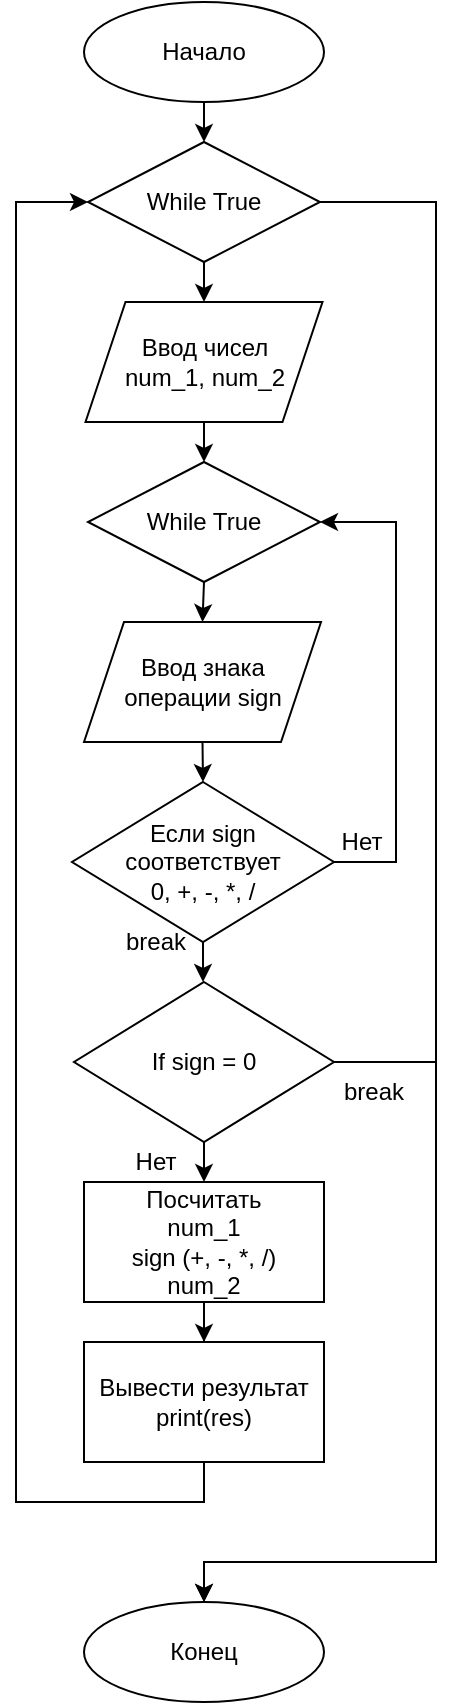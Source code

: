 <mxfile pages="5">
    <diagram id="qo1C_sWxqjyOqFCLK-s0" name="task_1">
        <mxGraphModel dx="1204" dy="790" grid="1" gridSize="10" guides="1" tooltips="1" connect="1" arrows="1" fold="1" page="1" pageScale="1" pageWidth="827" pageHeight="1169" math="0" shadow="0">
            <root>
                <mxCell id="0"/>
                <mxCell id="1" parent="0"/>
                <mxCell id="oAM1zhrMQTgAraBC-MWA-41" style="edgeStyle=orthogonalEdgeStyle;rounded=0;orthogonalLoop=1;jettySize=auto;html=1;exitX=0.5;exitY=1;exitDx=0;exitDy=0;entryX=0.5;entryY=0;entryDx=0;entryDy=0;" parent="1" source="2" target="11" edge="1">
                    <mxGeometry relative="1" as="geometry"/>
                </mxCell>
                <mxCell id="2" value="Начало" style="ellipse;whiteSpace=wrap;html=1;" parent="1" vertex="1">
                    <mxGeometry x="354" y="40" width="120" height="50" as="geometry"/>
                </mxCell>
                <mxCell id="3" value="Конец" style="ellipse;whiteSpace=wrap;html=1;" parent="1" vertex="1">
                    <mxGeometry x="354" y="840" width="120" height="50" as="geometry"/>
                </mxCell>
                <mxCell id="oAM1zhrMQTgAraBC-MWA-43" style="edgeStyle=orthogonalEdgeStyle;rounded=0;orthogonalLoop=1;jettySize=auto;html=1;exitX=0.5;exitY=1;exitDx=0;exitDy=0;entryX=0.5;entryY=0;entryDx=0;entryDy=0;" parent="1" source="5" target="oAM1zhrMQTgAraBC-MWA-28" edge="1">
                    <mxGeometry relative="1" as="geometry"/>
                </mxCell>
                <mxCell id="5" value="Ввод чисел&lt;br&gt;num_1, num_2" style="shape=parallelogram;perimeter=parallelogramPerimeter;whiteSpace=wrap;html=1;fixedSize=1;" parent="1" vertex="1">
                    <mxGeometry x="354.75" y="190" width="118.5" height="60" as="geometry"/>
                </mxCell>
                <mxCell id="oAM1zhrMQTgAraBC-MWA-42" style="edgeStyle=orthogonalEdgeStyle;rounded=0;orthogonalLoop=1;jettySize=auto;html=1;exitX=0.5;exitY=1;exitDx=0;exitDy=0;entryX=0.5;entryY=0;entryDx=0;entryDy=0;" parent="1" source="11" target="5" edge="1">
                    <mxGeometry relative="1" as="geometry"/>
                </mxCell>
                <mxCell id="oAM1zhrMQTgAraBC-MWA-52" style="edgeStyle=orthogonalEdgeStyle;rounded=0;orthogonalLoop=1;jettySize=auto;html=1;exitX=1;exitY=0.5;exitDx=0;exitDy=0;entryX=0.5;entryY=0;entryDx=0;entryDy=0;" parent="1" source="11" target="3" edge="1">
                    <mxGeometry relative="1" as="geometry">
                        <mxPoint x="414" y="810" as="targetPoint"/>
                        <Array as="points">
                            <mxPoint x="530" y="140"/>
                            <mxPoint x="530" y="820"/>
                            <mxPoint x="414" y="820"/>
                        </Array>
                    </mxGeometry>
                </mxCell>
                <mxCell id="11" value="While True" style="rhombus;whiteSpace=wrap;html=1;" parent="1" vertex="1">
                    <mxGeometry x="356" y="110" width="116" height="60" as="geometry"/>
                </mxCell>
                <mxCell id="oAM1zhrMQTgAraBC-MWA-49" style="edgeStyle=orthogonalEdgeStyle;rounded=0;orthogonalLoop=1;jettySize=auto;html=1;exitX=0.5;exitY=1;exitDx=0;exitDy=0;entryX=0.5;entryY=0;entryDx=0;entryDy=0;" parent="1" source="16" target="21" edge="1">
                    <mxGeometry relative="1" as="geometry"/>
                </mxCell>
                <mxCell id="oAM1zhrMQTgAraBC-MWA-53" style="edgeStyle=orthogonalEdgeStyle;rounded=0;orthogonalLoop=1;jettySize=auto;html=1;exitX=1;exitY=0.5;exitDx=0;exitDy=0;" parent="1" source="16" target="3" edge="1">
                    <mxGeometry relative="1" as="geometry">
                        <mxPoint x="530" y="840" as="targetPoint"/>
                        <Array as="points">
                            <mxPoint x="530" y="570"/>
                            <mxPoint x="530" y="820"/>
                            <mxPoint x="414" y="820"/>
                        </Array>
                    </mxGeometry>
                </mxCell>
                <mxCell id="16" value="If sign = 0" style="rhombus;whiteSpace=wrap;html=1;" parent="1" vertex="1">
                    <mxGeometry x="349" y="530" width="130" height="80" as="geometry"/>
                </mxCell>
                <mxCell id="19" value="break" style="text;html=1;strokeColor=none;fillColor=none;align=center;verticalAlign=middle;whiteSpace=wrap;rounded=0;" parent="1" vertex="1">
                    <mxGeometry x="479" y="575" width="40" height="20" as="geometry"/>
                </mxCell>
                <mxCell id="20" value="Нет" style="text;html=1;strokeColor=none;fillColor=none;align=center;verticalAlign=middle;whiteSpace=wrap;rounded=0;" parent="1" vertex="1">
                    <mxGeometry x="370" y="610" width="40" height="20" as="geometry"/>
                </mxCell>
                <mxCell id="oAM1zhrMQTgAraBC-MWA-50" style="edgeStyle=orthogonalEdgeStyle;rounded=0;orthogonalLoop=1;jettySize=auto;html=1;exitX=0.5;exitY=1;exitDx=0;exitDy=0;" parent="1" source="21" target="23" edge="1">
                    <mxGeometry relative="1" as="geometry"/>
                </mxCell>
                <mxCell id="21" value="Посчитать &lt;br&gt;num_1 &lt;br&gt;sign (+, -, *, /) &lt;br&gt;num_2" style="rounded=0;whiteSpace=wrap;html=1;" parent="1" vertex="1">
                    <mxGeometry x="354" y="630" width="120" height="60" as="geometry"/>
                </mxCell>
                <mxCell id="28" style="edgeStyle=orthogonalEdgeStyle;rounded=0;orthogonalLoop=1;jettySize=auto;html=1;entryX=0;entryY=0.5;entryDx=0;entryDy=0;exitX=0.5;exitY=1;exitDx=0;exitDy=0;" parent="1" source="23" target="11" edge="1">
                    <mxGeometry relative="1" as="geometry">
                        <mxPoint x="300" y="140" as="targetPoint"/>
                        <Array as="points">
                            <mxPoint x="414" y="790"/>
                            <mxPoint x="320" y="790"/>
                            <mxPoint x="320" y="140"/>
                        </Array>
                        <mxPoint x="414" y="790" as="sourcePoint"/>
                    </mxGeometry>
                </mxCell>
                <mxCell id="23" value="Вывести результат&lt;br&gt;print(res)" style="rounded=0;whiteSpace=wrap;html=1;" parent="1" vertex="1">
                    <mxGeometry x="354" y="710" width="120" height="60" as="geometry"/>
                </mxCell>
                <mxCell id="oAM1zhrMQTgAraBC-MWA-44" style="edgeStyle=orthogonalEdgeStyle;rounded=0;orthogonalLoop=1;jettySize=auto;html=1;exitX=0.5;exitY=1;exitDx=0;exitDy=0;entryX=0.5;entryY=0;entryDx=0;entryDy=0;" parent="1" source="oAM1zhrMQTgAraBC-MWA-28" target="oAM1zhrMQTgAraBC-MWA-31" edge="1">
                    <mxGeometry relative="1" as="geometry"/>
                </mxCell>
                <mxCell id="oAM1zhrMQTgAraBC-MWA-28" value="While True" style="rhombus;whiteSpace=wrap;html=1;" parent="1" vertex="1">
                    <mxGeometry x="356" y="270" width="116" height="60" as="geometry"/>
                </mxCell>
                <mxCell id="oAM1zhrMQTgAraBC-MWA-38" style="edgeStyle=orthogonalEdgeStyle;rounded=0;orthogonalLoop=1;jettySize=auto;html=1;exitX=0.5;exitY=1;exitDx=0;exitDy=0;entryX=0.5;entryY=0;entryDx=0;entryDy=0;" parent="1" source="oAM1zhrMQTgAraBC-MWA-31" target="oAM1zhrMQTgAraBC-MWA-35" edge="1">
                    <mxGeometry relative="1" as="geometry"/>
                </mxCell>
                <mxCell id="oAM1zhrMQTgAraBC-MWA-31" value="Ввод знака операции sign" style="shape=parallelogram;perimeter=parallelogramPerimeter;whiteSpace=wrap;html=1;fixedSize=1;" parent="1" vertex="1">
                    <mxGeometry x="354" y="350" width="118.5" height="60" as="geometry"/>
                </mxCell>
                <mxCell id="oAM1zhrMQTgAraBC-MWA-45" style="edgeStyle=orthogonalEdgeStyle;rounded=0;orthogonalLoop=1;jettySize=auto;html=1;exitX=0.5;exitY=1;exitDx=0;exitDy=0;" parent="1" source="oAM1zhrMQTgAraBC-MWA-35" target="16" edge="1">
                    <mxGeometry relative="1" as="geometry"/>
                </mxCell>
                <mxCell id="oAM1zhrMQTgAraBC-MWA-47" style="edgeStyle=orthogonalEdgeStyle;rounded=0;orthogonalLoop=1;jettySize=auto;html=1;exitX=1;exitY=0.5;exitDx=0;exitDy=0;entryX=1;entryY=0.5;entryDx=0;entryDy=0;" parent="1" source="oAM1zhrMQTgAraBC-MWA-35" target="oAM1zhrMQTgAraBC-MWA-28" edge="1">
                    <mxGeometry relative="1" as="geometry">
                        <mxPoint x="510" y="300" as="targetPoint"/>
                        <Array as="points">
                            <mxPoint x="510" y="470"/>
                            <mxPoint x="510" y="300"/>
                        </Array>
                    </mxGeometry>
                </mxCell>
                <mxCell id="oAM1zhrMQTgAraBC-MWA-35" value="Если sign соответствует&lt;br&gt;0, +, -, *, /" style="rhombus;whiteSpace=wrap;html=1;" parent="1" vertex="1">
                    <mxGeometry x="348" y="430" width="131" height="80" as="geometry"/>
                </mxCell>
                <mxCell id="oAM1zhrMQTgAraBC-MWA-46" value="break" style="text;html=1;strokeColor=none;fillColor=none;align=center;verticalAlign=middle;whiteSpace=wrap;rounded=0;" parent="1" vertex="1">
                    <mxGeometry x="370" y="500" width="40" height="20" as="geometry"/>
                </mxCell>
                <mxCell id="oAM1zhrMQTgAraBC-MWA-48" value="Нет" style="text;html=1;strokeColor=none;fillColor=none;align=center;verticalAlign=middle;whiteSpace=wrap;rounded=0;" parent="1" vertex="1">
                    <mxGeometry x="473.25" y="450" width="40" height="20" as="geometry"/>
                </mxCell>
            </root>
        </mxGraphModel>
    </diagram>
    <diagram id="mGscCFNNweRJC0CW4730" name="task_2">
        <mxGraphModel dx="1387" dy="779" grid="1" gridSize="10" guides="1" tooltips="1" connect="1" arrows="1" fold="1" page="1" pageScale="1" pageWidth="827" pageHeight="1169" math="0" shadow="0">
            <root>
                <mxCell id="N9u6x8Ptkmoi1_gI7PE6-0"/>
                <mxCell id="N9u6x8Ptkmoi1_gI7PE6-1" parent="N9u6x8Ptkmoi1_gI7PE6-0"/>
                <mxCell id="V6EhxIQKnpPuHYj6dkCL-17" style="edgeStyle=orthogonalEdgeStyle;rounded=0;orthogonalLoop=1;jettySize=auto;html=1;exitX=0.5;exitY=1;exitDx=0;exitDy=0;entryX=0.5;entryY=0;entryDx=0;entryDy=0;" parent="N9u6x8Ptkmoi1_gI7PE6-1" source="V6EhxIQKnpPuHYj6dkCL-1" target="V6EhxIQKnpPuHYj6dkCL-4" edge="1">
                    <mxGeometry relative="1" as="geometry"/>
                </mxCell>
                <mxCell id="V6EhxIQKnpPuHYj6dkCL-1" value="Начало" style="ellipse;whiteSpace=wrap;html=1;" parent="N9u6x8Ptkmoi1_gI7PE6-1" vertex="1">
                    <mxGeometry x="354" y="40" width="120" height="50" as="geometry"/>
                </mxCell>
                <mxCell id="V6EhxIQKnpPuHYj6dkCL-2" value="Конец" style="ellipse;whiteSpace=wrap;html=1;" parent="N9u6x8Ptkmoi1_gI7PE6-1" vertex="1">
                    <mxGeometry x="360" y="630" width="120" height="50" as="geometry"/>
                </mxCell>
                <mxCell id="V6EhxIQKnpPuHYj6dkCL-19" style="edgeStyle=orthogonalEdgeStyle;rounded=0;orthogonalLoop=1;jettySize=auto;html=1;exitX=0.5;exitY=1;exitDx=0;exitDy=0;entryX=0.5;entryY=0;entryDx=0;entryDy=0;" parent="N9u6x8Ptkmoi1_gI7PE6-1" source="V6EhxIQKnpPuHYj6dkCL-4" edge="1">
                    <mxGeometry relative="1" as="geometry">
                        <mxPoint x="414" y="190" as="targetPoint"/>
                    </mxGeometry>
                </mxCell>
                <mxCell id="V6EhxIQKnpPuHYj6dkCL-4" value="Ввод натурального числа&lt;br&gt;number" style="shape=parallelogram;perimeter=parallelogramPerimeter;whiteSpace=wrap;html=1;fixedSize=1;" parent="N9u6x8Ptkmoi1_gI7PE6-1" vertex="1">
                    <mxGeometry x="324" y="110" width="179.5" height="60" as="geometry"/>
                </mxCell>
                <mxCell id="V6EhxIQKnpPuHYj6dkCL-32" style="edgeStyle=orthogonalEdgeStyle;rounded=0;orthogonalLoop=1;jettySize=auto;html=1;exitX=0.5;exitY=1;exitDx=0;exitDy=0;" parent="N9u6x8Ptkmoi1_gI7PE6-1" source="V6EhxIQKnpPuHYj6dkCL-10" target="V6EhxIQKnpPuHYj6dkCL-20" edge="1">
                    <mxGeometry relative="1" as="geometry"/>
                </mxCell>
                <mxCell id="V6EhxIQKnpPuHYj6dkCL-33" style="edgeStyle=orthogonalEdgeStyle;rounded=0;orthogonalLoop=1;jettySize=auto;html=1;exitX=1;exitY=0.5;exitDx=0;exitDy=0;entryX=0.5;entryY=0;entryDx=0;entryDy=0;" parent="N9u6x8Ptkmoi1_gI7PE6-1" source="V6EhxIQKnpPuHYj6dkCL-10" target="V6EhxIQKnpPuHYj6dkCL-16" edge="1">
                    <mxGeometry relative="1" as="geometry">
                        <Array as="points">
                            <mxPoint x="560" y="240"/>
                            <mxPoint x="560" y="520"/>
                            <mxPoint x="420" y="520"/>
                        </Array>
                    </mxGeometry>
                </mxCell>
                <mxCell id="V6EhxIQKnpPuHYj6dkCL-10" value="перебор цифр (num) в number" style="rhombus;whiteSpace=wrap;html=1;" parent="N9u6x8Ptkmoi1_gI7PE6-1" vertex="1">
                    <mxGeometry x="329" y="190" width="170" height="100" as="geometry"/>
                </mxCell>
                <mxCell id="V6EhxIQKnpPuHYj6dkCL-31" style="edgeStyle=orthogonalEdgeStyle;rounded=0;orthogonalLoop=1;jettySize=auto;html=1;exitX=0.5;exitY=1;exitDx=0;exitDy=0;" parent="N9u6x8Ptkmoi1_gI7PE6-1" source="V6EhxIQKnpPuHYj6dkCL-16" edge="1">
                    <mxGeometry relative="1" as="geometry">
                        <mxPoint x="420" y="630" as="targetPoint"/>
                    </mxGeometry>
                </mxCell>
                <mxCell id="V6EhxIQKnpPuHYj6dkCL-16" value="Вывести результат&lt;br&gt;print(even, odd)" style="rounded=0;whiteSpace=wrap;html=1;" parent="N9u6x8Ptkmoi1_gI7PE6-1" vertex="1">
                    <mxGeometry x="360" y="550" width="120" height="60" as="geometry"/>
                </mxCell>
                <mxCell id="V6EhxIQKnpPuHYj6dkCL-26" style="edgeStyle=orthogonalEdgeStyle;rounded=0;orthogonalLoop=1;jettySize=auto;html=1;exitX=0;exitY=0.5;exitDx=0;exitDy=0;entryX=0.5;entryY=0;entryDx=0;entryDy=0;" parent="N9u6x8Ptkmoi1_gI7PE6-1" source="V6EhxIQKnpPuHYj6dkCL-20" target="V6EhxIQKnpPuHYj6dkCL-22" edge="1">
                    <mxGeometry relative="1" as="geometry">
                        <mxPoint x="334" y="350" as="targetPoint"/>
                    </mxGeometry>
                </mxCell>
                <mxCell id="V6EhxIQKnpPuHYj6dkCL-27" style="edgeStyle=orthogonalEdgeStyle;rounded=0;orthogonalLoop=1;jettySize=auto;html=1;exitX=1;exitY=0.5;exitDx=0;exitDy=0;entryX=0.5;entryY=0;entryDx=0;entryDy=0;" parent="N9u6x8Ptkmoi1_gI7PE6-1" source="V6EhxIQKnpPuHYj6dkCL-20" target="V6EhxIQKnpPuHYj6dkCL-25" edge="1">
                    <mxGeometry relative="1" as="geometry">
                        <mxPoint x="494" y="350" as="targetPoint"/>
                    </mxGeometry>
                </mxCell>
                <mxCell id="V6EhxIQKnpPuHYj6dkCL-20" value="num % 2 = 0" style="rhombus;whiteSpace=wrap;html=1;" parent="N9u6x8Ptkmoi1_gI7PE6-1" vertex="1">
                    <mxGeometry x="364" y="310" width="100" height="80" as="geometry"/>
                </mxCell>
                <mxCell id="V6EhxIQKnpPuHYj6dkCL-35" style="edgeStyle=orthogonalEdgeStyle;rounded=0;orthogonalLoop=1;jettySize=auto;html=1;exitX=0.5;exitY=1;exitDx=0;exitDy=0;entryX=0;entryY=0.5;entryDx=0;entryDy=0;" parent="N9u6x8Ptkmoi1_gI7PE6-1" source="V6EhxIQKnpPuHYj6dkCL-22" target="V6EhxIQKnpPuHYj6dkCL-10" edge="1">
                    <mxGeometry relative="1" as="geometry">
                        <mxPoint x="344" y="500" as="targetPoint"/>
                        <Array as="points">
                            <mxPoint x="344" y="500"/>
                            <mxPoint x="250" y="500"/>
                            <mxPoint x="250" y="240"/>
                        </Array>
                    </mxGeometry>
                </mxCell>
                <mxCell id="V6EhxIQKnpPuHYj6dkCL-22" value="количество чётных цифр:&lt;br&gt;even + 1" style="rounded=0;whiteSpace=wrap;html=1;" parent="N9u6x8Ptkmoi1_gI7PE6-1" vertex="1">
                    <mxGeometry x="284" y="420" width="120" height="60" as="geometry"/>
                </mxCell>
                <mxCell id="V6EhxIQKnpPuHYj6dkCL-34" style="edgeStyle=orthogonalEdgeStyle;rounded=0;orthogonalLoop=1;jettySize=auto;html=1;exitX=0.5;exitY=1;exitDx=0;exitDy=0;entryX=0;entryY=0.5;entryDx=0;entryDy=0;" parent="N9u6x8Ptkmoi1_gI7PE6-1" source="V6EhxIQKnpPuHYj6dkCL-25" target="V6EhxIQKnpPuHYj6dkCL-10" edge="1">
                    <mxGeometry relative="1" as="geometry">
                        <mxPoint x="484" y="510" as="targetPoint"/>
                        <Array as="points">
                            <mxPoint x="484" y="500"/>
                            <mxPoint x="250" y="500"/>
                            <mxPoint x="250" y="240"/>
                        </Array>
                    </mxGeometry>
                </mxCell>
                <mxCell id="V6EhxIQKnpPuHYj6dkCL-25" value="количество нечётных цифр:&lt;br&gt;odd + 1" style="rounded=0;whiteSpace=wrap;html=1;" parent="N9u6x8Ptkmoi1_gI7PE6-1" vertex="1">
                    <mxGeometry x="424" y="420" width="120" height="60" as="geometry"/>
                </mxCell>
                <mxCell id="V6EhxIQKnpPuHYj6dkCL-28" value="Да" style="text;html=1;strokeColor=none;fillColor=none;align=center;verticalAlign=middle;whiteSpace=wrap;rounded=0;" parent="N9u6x8Ptkmoi1_gI7PE6-1" vertex="1">
                    <mxGeometry x="334" y="330" width="40" height="20" as="geometry"/>
                </mxCell>
                <mxCell id="V6EhxIQKnpPuHYj6dkCL-29" value="Нет" style="text;html=1;strokeColor=none;fillColor=none;align=center;verticalAlign=middle;whiteSpace=wrap;rounded=0;" parent="N9u6x8Ptkmoi1_gI7PE6-1" vertex="1">
                    <mxGeometry x="454" y="330" width="40" height="20" as="geometry"/>
                </mxCell>
                <mxCell id="V6EhxIQKnpPuHYj6dkCL-36" value="Перебраны все цифры" style="text;html=1;strokeColor=none;fillColor=none;align=center;verticalAlign=middle;whiteSpace=wrap;rounded=0;" parent="N9u6x8Ptkmoi1_gI7PE6-1" vertex="1">
                    <mxGeometry x="490" y="210" width="71" height="20" as="geometry"/>
                </mxCell>
                <mxCell id="V6EhxIQKnpPuHYj6dkCL-37" value="Следущая цифра" style="text;html=1;strokeColor=none;fillColor=none;align=center;verticalAlign=middle;whiteSpace=wrap;rounded=0;" parent="N9u6x8Ptkmoi1_gI7PE6-1" vertex="1">
                    <mxGeometry x="260" y="210" width="40" height="20" as="geometry"/>
                </mxCell>
            </root>
        </mxGraphModel>
    </diagram>
    <diagram id="8Gi-ZOHLQrj_Tve4wFqp" name="task_3">
        <mxGraphModel dx="1387" dy="779" grid="1" gridSize="10" guides="1" tooltips="1" connect="1" arrows="1" fold="1" page="1" pageScale="1" pageWidth="827" pageHeight="1169" math="0" shadow="0">
            <root>
                <mxCell id="_8MMW__3FYW59xYwmXmR-0"/>
                <mxCell id="_8MMW__3FYW59xYwmXmR-1" parent="_8MMW__3FYW59xYwmXmR-0"/>
                <mxCell id="_8MMW__3FYW59xYwmXmR-5" style="edgeStyle=orthogonalEdgeStyle;rounded=0;orthogonalLoop=1;jettySize=auto;html=1;exitX=0.5;exitY=1;exitDx=0;exitDy=0;entryX=0.5;entryY=0;entryDx=0;entryDy=0;" parent="_8MMW__3FYW59xYwmXmR-1" source="_8MMW__3FYW59xYwmXmR-2" target="_8MMW__3FYW59xYwmXmR-4" edge="1">
                    <mxGeometry relative="1" as="geometry"/>
                </mxCell>
                <mxCell id="_8MMW__3FYW59xYwmXmR-2" value="Начало" style="ellipse;whiteSpace=wrap;html=1;" parent="_8MMW__3FYW59xYwmXmR-1" vertex="1">
                    <mxGeometry x="123" y="170" width="120" height="60" as="geometry"/>
                </mxCell>
                <mxCell id="_8MMW__3FYW59xYwmXmR-13" style="edgeStyle=orthogonalEdgeStyle;rounded=0;orthogonalLoop=1;jettySize=auto;html=1;exitX=0.5;exitY=1;exitDx=0;exitDy=0;entryX=0.5;entryY=0;entryDx=0;entryDy=0;" parent="_8MMW__3FYW59xYwmXmR-1" source="_8MMW__3FYW59xYwmXmR-3" target="_8MMW__3FYW59xYwmXmR-12" edge="1">
                    <mxGeometry relative="1" as="geometry"/>
                </mxCell>
                <mxCell id="_8MMW__3FYW59xYwmXmR-3" value="numbers(num)" style="ellipse;whiteSpace=wrap;html=1;" parent="_8MMW__3FYW59xYwmXmR-1" vertex="1">
                    <mxGeometry x="440" y="60" width="120" height="60" as="geometry"/>
                </mxCell>
                <mxCell id="_8MMW__3FYW59xYwmXmR-7" style="edgeStyle=orthogonalEdgeStyle;rounded=0;orthogonalLoop=1;jettySize=auto;html=1;exitX=0.5;exitY=1;exitDx=0;exitDy=0;entryX=0.5;entryY=0;entryDx=0;entryDy=0;" parent="_8MMW__3FYW59xYwmXmR-1" source="_8MMW__3FYW59xYwmXmR-4" target="_8MMW__3FYW59xYwmXmR-6" edge="1">
                    <mxGeometry relative="1" as="geometry"/>
                </mxCell>
                <mxCell id="_8MMW__3FYW59xYwmXmR-4" value="Ввод числа&lt;br&gt;chs" style="shape=parallelogram;perimeter=parallelogramPerimeter;whiteSpace=wrap;html=1;fixedSize=1;" parent="_8MMW__3FYW59xYwmXmR-1" vertex="1">
                    <mxGeometry x="123" y="260" width="120" height="60" as="geometry"/>
                </mxCell>
                <mxCell id="_8MMW__3FYW59xYwmXmR-8" style="edgeStyle=orthogonalEdgeStyle;rounded=0;orthogonalLoop=1;jettySize=auto;html=1;exitX=0.5;exitY=1;exitDx=0;exitDy=0;" parent="_8MMW__3FYW59xYwmXmR-1" source="_8MMW__3FYW59xYwmXmR-6" edge="1">
                    <mxGeometry relative="1" as="geometry">
                        <mxPoint x="183" y="440" as="targetPoint"/>
                    </mxGeometry>
                </mxCell>
                <mxCell id="_8MMW__3FYW59xYwmXmR-6" value="z = numbers(chs)" style="shape=process;whiteSpace=wrap;html=1;backgroundOutline=1;" parent="_8MMW__3FYW59xYwmXmR-1" vertex="1">
                    <mxGeometry x="120" y="350" width="126" height="60" as="geometry"/>
                </mxCell>
                <mxCell id="_8MMW__3FYW59xYwmXmR-11" style="edgeStyle=orthogonalEdgeStyle;rounded=0;orthogonalLoop=1;jettySize=auto;html=1;exitX=0.5;exitY=1;exitDx=0;exitDy=0;" parent="_8MMW__3FYW59xYwmXmR-1" source="_8MMW__3FYW59xYwmXmR-9" target="_8MMW__3FYW59xYwmXmR-10" edge="1">
                    <mxGeometry relative="1" as="geometry"/>
                </mxCell>
                <mxCell id="_8MMW__3FYW59xYwmXmR-9" value="Вывод" style="rounded=0;whiteSpace=wrap;html=1;" parent="_8MMW__3FYW59xYwmXmR-1" vertex="1">
                    <mxGeometry x="123" y="440" width="120" height="60" as="geometry"/>
                </mxCell>
                <mxCell id="_8MMW__3FYW59xYwmXmR-10" value="Конец" style="ellipse;whiteSpace=wrap;html=1;" parent="_8MMW__3FYW59xYwmXmR-1" vertex="1">
                    <mxGeometry x="123" y="525" width="120" height="65" as="geometry"/>
                </mxCell>
                <mxCell id="_8MMW__3FYW59xYwmXmR-15" style="edgeStyle=orthogonalEdgeStyle;rounded=0;orthogonalLoop=1;jettySize=auto;html=1;exitX=1;exitY=0.5;exitDx=0;exitDy=0;entryX=0.5;entryY=0;entryDx=0;entryDy=0;" parent="_8MMW__3FYW59xYwmXmR-1" source="_8MMW__3FYW59xYwmXmR-12" target="_8MMW__3FYW59xYwmXmR-14" edge="1">
                    <mxGeometry relative="1" as="geometry"/>
                </mxCell>
                <mxCell id="_8MMW__3FYW59xYwmXmR-22" style="edgeStyle=orthogonalEdgeStyle;rounded=0;orthogonalLoop=1;jettySize=auto;html=1;exitX=0;exitY=0.5;exitDx=0;exitDy=0;entryX=0.5;entryY=0;entryDx=0;entryDy=0;" parent="_8MMW__3FYW59xYwmXmR-1" source="_8MMW__3FYW59xYwmXmR-12" target="_8MMW__3FYW59xYwmXmR-21" edge="1">
                    <mxGeometry relative="1" as="geometry"/>
                </mxCell>
                <mxCell id="_8MMW__3FYW59xYwmXmR-12" value="длина num = 1" style="rhombus;whiteSpace=wrap;html=1;" parent="_8MMW__3FYW59xYwmXmR-1" vertex="1">
                    <mxGeometry x="440" y="150" width="120" height="80" as="geometry"/>
                </mxCell>
                <mxCell id="_8MMW__3FYW59xYwmXmR-23" style="edgeStyle=orthogonalEdgeStyle;rounded=0;orthogonalLoop=1;jettySize=auto;html=1;exitX=0.5;exitY=1;exitDx=0;exitDy=0;" parent="_8MMW__3FYW59xYwmXmR-1" source="_8MMW__3FYW59xYwmXmR-14" edge="1">
                    <mxGeometry relative="1" as="geometry">
                        <mxPoint x="500" y="350" as="targetPoint"/>
                        <Array as="points">
                            <mxPoint x="610" y="320"/>
                            <mxPoint x="500" y="320"/>
                        </Array>
                    </mxGeometry>
                </mxCell>
                <mxCell id="_8MMW__3FYW59xYwmXmR-14" value="return num" style="rounded=0;whiteSpace=wrap;html=1;" parent="_8MMW__3FYW59xYwmXmR-1" vertex="1">
                    <mxGeometry x="550" y="230" width="120" height="60" as="geometry"/>
                </mxCell>
                <mxCell id="_8MMW__3FYW59xYwmXmR-16" value="Да" style="text;html=1;strokeColor=none;fillColor=none;align=center;verticalAlign=middle;whiteSpace=wrap;rounded=0;" parent="_8MMW__3FYW59xYwmXmR-1" vertex="1">
                    <mxGeometry x="570" y="170" width="40" height="20" as="geometry"/>
                </mxCell>
                <mxCell id="_8MMW__3FYW59xYwmXmR-19" value="Нет" style="text;html=1;strokeColor=none;fillColor=none;align=center;verticalAlign=middle;whiteSpace=wrap;rounded=0;" parent="_8MMW__3FYW59xYwmXmR-1" vertex="1">
                    <mxGeometry x="394" y="170" width="40" height="20" as="geometry"/>
                </mxCell>
                <mxCell id="_8MMW__3FYW59xYwmXmR-24" style="edgeStyle=orthogonalEdgeStyle;rounded=0;orthogonalLoop=1;jettySize=auto;html=1;exitX=0.5;exitY=1;exitDx=0;exitDy=0;startArrow=none;" parent="_8MMW__3FYW59xYwmXmR-1" source="_8MMW__3FYW59xYwmXmR-25" edge="1">
                    <mxGeometry relative="1" as="geometry">
                        <mxPoint x="500" y="350" as="targetPoint"/>
                        <Array as="points">
                            <mxPoint x="500" y="320"/>
                            <mxPoint x="500" y="320"/>
                        </Array>
                    </mxGeometry>
                </mxCell>
                <mxCell id="_8MMW__3FYW59xYwmXmR-21" value="&lt;span&gt;return num%10 +&lt;br&gt;numbers(num//10)&lt;br&gt;&lt;/span&gt;" style="shape=process;whiteSpace=wrap;html=1;backgroundOutline=1;" parent="_8MMW__3FYW59xYwmXmR-1" vertex="1">
                    <mxGeometry x="320" y="230" width="130" height="60" as="geometry"/>
                </mxCell>
                <mxCell id="_8MMW__3FYW59xYwmXmR-25" value="Конец" style="ellipse;whiteSpace=wrap;html=1;" parent="_8MMW__3FYW59xYwmXmR-1" vertex="1">
                    <mxGeometry x="440" y="350" width="120" height="60" as="geometry"/>
                </mxCell>
                <mxCell id="_8MMW__3FYW59xYwmXmR-26" value="" style="edgeStyle=orthogonalEdgeStyle;rounded=0;orthogonalLoop=1;jettySize=auto;html=1;exitX=0.5;exitY=1;exitDx=0;exitDy=0;endArrow=none;" parent="_8MMW__3FYW59xYwmXmR-1" source="_8MMW__3FYW59xYwmXmR-21" target="_8MMW__3FYW59xYwmXmR-25" edge="1">
                    <mxGeometry relative="1" as="geometry">
                        <mxPoint x="500" y="440" as="targetPoint"/>
                        <mxPoint x="385" y="290" as="sourcePoint"/>
                        <Array as="points"/>
                    </mxGeometry>
                </mxCell>
            </root>
        </mxGraphModel>
    </diagram>
    <diagram id="7c7X4AjkXi_WLtZR3lts" name="task_4">
        <mxGraphModel dx="2312" dy="1298" grid="1" gridSize="10" guides="1" tooltips="1" connect="1" arrows="1" fold="1" page="1" pageScale="1" pageWidth="827" pageHeight="1169" math="0" shadow="0">
            <root>
                <mxCell id="-u3ud8EoXuTmGp_zEFH--0"/>
                <mxCell id="-u3ud8EoXuTmGp_zEFH--1" parent="-u3ud8EoXuTmGp_zEFH--0"/>
                <mxCell id="wmLvAnBo-yQiKzWdNFtS-2" style="edgeStyle=orthogonalEdgeStyle;rounded=0;sketch=1;orthogonalLoop=1;jettySize=auto;html=1;exitX=0.5;exitY=1;exitDx=0;exitDy=0;entryX=0.5;entryY=0;entryDx=0;entryDy=0;" edge="1" parent="-u3ud8EoXuTmGp_zEFH--1" source="wmLvAnBo-yQiKzWdNFtS-0" target="wmLvAnBo-yQiKzWdNFtS-1">
                    <mxGeometry relative="1" as="geometry"/>
                </mxCell>
                <mxCell id="wmLvAnBo-yQiKzWdNFtS-0" value="Начало" style="ellipse;whiteSpace=wrap;html=1;sketch=1;" vertex="1" parent="-u3ud8EoXuTmGp_zEFH--1">
                    <mxGeometry x="354" y="50" width="120" height="50" as="geometry"/>
                </mxCell>
                <mxCell id="wmLvAnBo-yQiKzWdNFtS-7" style="edgeStyle=orthogonalEdgeStyle;rounded=0;sketch=1;orthogonalLoop=1;jettySize=auto;html=1;exitX=0.5;exitY=1;exitDx=0;exitDy=0;entryX=0.5;entryY=0;entryDx=0;entryDy=0;" edge="1" parent="-u3ud8EoXuTmGp_zEFH--1" source="wmLvAnBo-yQiKzWdNFtS-1" target="wmLvAnBo-yQiKzWdNFtS-6">
                    <mxGeometry relative="1" as="geometry"/>
                </mxCell>
                <mxCell id="wmLvAnBo-yQiKzWdNFtS-1" value="Вводим количество&lt;br&gt;членов ряда n" style="shape=parallelogram;perimeter=parallelogramPerimeter;whiteSpace=wrap;html=1;fixedSize=1;sketch=1;" vertex="1" parent="-u3ud8EoXuTmGp_zEFH--1">
                    <mxGeometry x="334" y="120" width="160" height="60" as="geometry"/>
                </mxCell>
                <mxCell id="wmLvAnBo-yQiKzWdNFtS-11" style="edgeStyle=orthogonalEdgeStyle;rounded=0;sketch=1;orthogonalLoop=1;jettySize=auto;html=1;exitX=0.5;exitY=1;exitDx=0;exitDy=0;entryX=0.5;entryY=0;entryDx=0;entryDy=0;" edge="1" parent="-u3ud8EoXuTmGp_zEFH--1" source="wmLvAnBo-yQiKzWdNFtS-3" target="wmLvAnBo-yQiKzWdNFtS-9">
                    <mxGeometry relative="1" as="geometry"/>
                </mxCell>
                <mxCell id="wmLvAnBo-yQiKzWdNFtS-16" style="edgeStyle=orthogonalEdgeStyle;rounded=0;sketch=1;orthogonalLoop=1;jettySize=auto;html=1;exitX=1;exitY=0.5;exitDx=0;exitDy=0;entryX=0.5;entryY=0;entryDx=0;entryDy=0;" edge="1" parent="-u3ud8EoXuTmGp_zEFH--1" source="wmLvAnBo-yQiKzWdNFtS-3" target="wmLvAnBo-yQiKzWdNFtS-17">
                    <mxGeometry relative="1" as="geometry">
                        <mxPoint x="414" y="620" as="targetPoint"/>
                        <Array as="points">
                            <mxPoint x="500" y="320"/>
                            <mxPoint x="500" y="580"/>
                            <mxPoint x="414" y="580"/>
                        </Array>
                    </mxGeometry>
                </mxCell>
                <mxCell id="wmLvAnBo-yQiKzWdNFtS-3" value="Перебираем&lt;br&gt;числа от 1 до n" style="rhombus;whiteSpace=wrap;html=1;fillColor=#ffffff;sketch=1;" vertex="1" parent="-u3ud8EoXuTmGp_zEFH--1">
                    <mxGeometry x="344" y="280" width="140" height="80" as="geometry"/>
                </mxCell>
                <mxCell id="wmLvAnBo-yQiKzWdNFtS-8" style="edgeStyle=orthogonalEdgeStyle;rounded=0;sketch=1;orthogonalLoop=1;jettySize=auto;html=1;exitX=0.5;exitY=1;exitDx=0;exitDy=0;entryX=0.5;entryY=0;entryDx=0;entryDy=0;" edge="1" parent="-u3ud8EoXuTmGp_zEFH--1" source="wmLvAnBo-yQiKzWdNFtS-6" target="wmLvAnBo-yQiKzWdNFtS-3">
                    <mxGeometry relative="1" as="geometry"/>
                </mxCell>
                <mxCell id="wmLvAnBo-yQiKzWdNFtS-6" value="Задаём переменную res = 0" style="rounded=0;whiteSpace=wrap;html=1;fillColor=#ffffff;sketch=1;" vertex="1" parent="-u3ud8EoXuTmGp_zEFH--1">
                    <mxGeometry x="346" y="200" width="136" height="60" as="geometry"/>
                </mxCell>
                <mxCell id="wmLvAnBo-yQiKzWdNFtS-13" style="edgeStyle=orthogonalEdgeStyle;rounded=0;sketch=1;orthogonalLoop=1;jettySize=auto;html=1;exitX=0.5;exitY=1;exitDx=0;exitDy=0;entryX=0.5;entryY=0;entryDx=0;entryDy=0;" edge="1" parent="-u3ud8EoXuTmGp_zEFH--1" source="wmLvAnBo-yQiKzWdNFtS-9" target="wmLvAnBo-yQiKzWdNFtS-12">
                    <mxGeometry relative="1" as="geometry"/>
                </mxCell>
                <mxCell id="wmLvAnBo-yQiKzWdNFtS-9" value="Высчитываем следующий член ряда, деля предыдущий на -2" style="rounded=0;whiteSpace=wrap;html=1;fillColor=#ffffff;sketch=1;" vertex="1" parent="-u3ud8EoXuTmGp_zEFH--1">
                    <mxGeometry x="346" y="390" width="136" height="60" as="geometry"/>
                </mxCell>
                <mxCell id="wmLvAnBo-yQiKzWdNFtS-14" style="edgeStyle=orthogonalEdgeStyle;rounded=0;sketch=1;orthogonalLoop=1;jettySize=auto;html=1;exitX=0.5;exitY=1;exitDx=0;exitDy=0;entryX=0;entryY=0.5;entryDx=0;entryDy=0;" edge="1" parent="-u3ud8EoXuTmGp_zEFH--1" source="wmLvAnBo-yQiKzWdNFtS-12" target="wmLvAnBo-yQiKzWdNFtS-3">
                    <mxGeometry relative="1" as="geometry">
                        <mxPoint x="414" y="560" as="targetPoint"/>
                    </mxGeometry>
                </mxCell>
                <mxCell id="wmLvAnBo-yQiKzWdNFtS-12" value="Добавляем к переменной res значение нового члена ряда" style="rounded=0;whiteSpace=wrap;html=1;fillColor=#ffffff;sketch=1;" vertex="1" parent="-u3ud8EoXuTmGp_zEFH--1">
                    <mxGeometry x="346" y="480" width="136" height="60" as="geometry"/>
                </mxCell>
                <mxCell id="wmLvAnBo-yQiKzWdNFtS-15" value="Следующее число" style="text;html=1;strokeColor=none;fillColor=none;align=center;verticalAlign=middle;whiteSpace=wrap;rounded=0;rotation=270;sketch=1;" vertex="1" parent="-u3ud8EoXuTmGp_zEFH--1">
                    <mxGeometry x="250" y="430" width="130" height="20" as="geometry"/>
                </mxCell>
                <mxCell id="wmLvAnBo-yQiKzWdNFtS-19" style="edgeStyle=orthogonalEdgeStyle;rounded=0;sketch=1;orthogonalLoop=1;jettySize=auto;html=1;exitX=0.5;exitY=1;exitDx=0;exitDy=0;" edge="1" parent="-u3ud8EoXuTmGp_zEFH--1" source="wmLvAnBo-yQiKzWdNFtS-17" target="wmLvAnBo-yQiKzWdNFtS-18">
                    <mxGeometry relative="1" as="geometry"/>
                </mxCell>
                <mxCell id="wmLvAnBo-yQiKzWdNFtS-17" value="Вывод переменной&lt;br&gt;res" style="rounded=0;whiteSpace=wrap;html=1;fillColor=#ffffff;sketch=1;" vertex="1" parent="-u3ud8EoXuTmGp_zEFH--1">
                    <mxGeometry x="346" y="600" width="136" height="60" as="geometry"/>
                </mxCell>
                <mxCell id="wmLvAnBo-yQiKzWdNFtS-18" value="Конец" style="ellipse;whiteSpace=wrap;html=1;sketch=1;" vertex="1" parent="-u3ud8EoXuTmGp_zEFH--1">
                    <mxGeometry x="354" y="680" width="120" height="50" as="geometry"/>
                </mxCell>
                <mxCell id="wmLvAnBo-yQiKzWdNFtS-20" value="Перебор закончен" style="text;html=1;strokeColor=none;fillColor=none;align=center;verticalAlign=middle;whiteSpace=wrap;rounded=0;rotation=90;sketch=1;" vertex="1" parent="-u3ud8EoXuTmGp_zEFH--1">
                    <mxGeometry x="450" y="430" width="120" height="20" as="geometry"/>
                </mxCell>
            </root>
        </mxGraphModel>
    </diagram>
    <diagram id="hQisH1_q4r4uui_c6qxH" name="task_5">
        <mxGraphModel dx="1204" dy="790" grid="1" gridSize="10" guides="1" tooltips="1" connect="1" arrows="1" fold="1" page="1" pageScale="1" pageWidth="827" pageHeight="1169" math="0" shadow="0">
            <root>
                <mxCell id="_A-f5ni9pfyAPUPaW0KT-0"/>
                <mxCell id="_A-f5ni9pfyAPUPaW0KT-1" parent="_A-f5ni9pfyAPUPaW0KT-0"/>
                <mxCell id="miSrAB9q8SEUKEHO6bvz-4" style="edgeStyle=orthogonalEdgeStyle;rounded=0;sketch=1;orthogonalLoop=1;jettySize=auto;html=1;exitX=0.5;exitY=1;exitDx=0;exitDy=0;entryX=0.5;entryY=0;entryDx=0;entryDy=0;" parent="_A-f5ni9pfyAPUPaW0KT-1" source="_A-f5ni9pfyAPUPaW0KT-2" target="miSrAB9q8SEUKEHO6bvz-3" edge="1">
                    <mxGeometry relative="1" as="geometry"/>
                </mxCell>
                <mxCell id="_A-f5ni9pfyAPUPaW0KT-2" value="Начало" style="ellipse;whiteSpace=wrap;html=1;sketch=1;" parent="_A-f5ni9pfyAPUPaW0KT-1" vertex="1">
                    <mxGeometry x="357" y="50" width="120" height="50" as="geometry"/>
                </mxCell>
                <mxCell id="_A-f5ni9pfyAPUPaW0KT-16" style="edgeStyle=orthogonalEdgeStyle;rounded=0;orthogonalLoop=1;jettySize=auto;html=1;exitX=0.5;exitY=1;exitDx=0;exitDy=0;entryX=0.5;entryY=0;entryDx=0;entryDy=0;sketch=1;" parent="_A-f5ni9pfyAPUPaW0KT-1" source="_A-f5ni9pfyAPUPaW0KT-6" target="_A-f5ni9pfyAPUPaW0KT-15" edge="1">
                    <mxGeometry relative="1" as="geometry"/>
                </mxCell>
                <mxCell id="_A-f5ni9pfyAPUPaW0KT-22" style="edgeStyle=orthogonalEdgeStyle;rounded=0;sketch=1;orthogonalLoop=1;jettySize=auto;html=1;exitX=1;exitY=0.5;exitDx=0;exitDy=0;" parent="_A-f5ni9pfyAPUPaW0KT-1" source="_A-f5ni9pfyAPUPaW0KT-6" edge="1">
                    <mxGeometry relative="1" as="geometry">
                        <mxPoint x="417" y="630" as="targetPoint"/>
                        <Array as="points">
                            <mxPoint x="515" y="245"/>
                            <mxPoint x="515" y="590"/>
                            <mxPoint x="417" y="590"/>
                        </Array>
                    </mxGeometry>
                </mxCell>
                <mxCell id="_A-f5ni9pfyAPUPaW0KT-6" value="Перебираем&lt;br&gt;числа&amp;nbsp;от 32 до 127" style="rhombus;whiteSpace=wrap;html=1;fillColor=#ffffff;sketch=1;" parent="_A-f5ni9pfyAPUPaW0KT-1" vertex="1">
                    <mxGeometry x="339" y="200" width="156" height="90" as="geometry"/>
                </mxCell>
                <mxCell id="_A-f5ni9pfyAPUPaW0KT-14" style="edgeStyle=orthogonalEdgeStyle;rounded=0;orthogonalLoop=1;jettySize=auto;html=1;entryX=0;entryY=0.5;entryDx=0;entryDy=0;exitX=0;exitY=0.5;exitDx=0;exitDy=0;sketch=1;" parent="_A-f5ni9pfyAPUPaW0KT-1" source="_A-f5ni9pfyAPUPaW0KT-9" target="_A-f5ni9pfyAPUPaW0KT-6" edge="1">
                    <mxGeometry relative="1" as="geometry">
                        <mxPoint x="303" y="240" as="targetPoint"/>
                        <mxPoint x="339" y="430" as="sourcePoint"/>
                        <Array as="points">
                            <mxPoint x="313" y="430"/>
                            <mxPoint x="313" y="245"/>
                        </Array>
                    </mxGeometry>
                </mxCell>
                <mxCell id="_A-f5ni9pfyAPUPaW0KT-20" style="edgeStyle=orthogonalEdgeStyle;rounded=0;orthogonalLoop=1;jettySize=auto;html=1;exitX=0.5;exitY=1;exitDx=0;exitDy=0;entryX=0.5;entryY=0;entryDx=0;entryDy=0;sketch=1;" parent="_A-f5ni9pfyAPUPaW0KT-1" source="_A-f5ni9pfyAPUPaW0KT-9" target="_A-f5ni9pfyAPUPaW0KT-12" edge="1">
                    <mxGeometry relative="1" as="geometry"/>
                </mxCell>
                <mxCell id="_A-f5ni9pfyAPUPaW0KT-9" value="Десятое по&lt;br&gt;счёту число" style="rhombus;whiteSpace=wrap;html=1;fillColor=#ffffff;sketch=1;" parent="_A-f5ni9pfyAPUPaW0KT-1" vertex="1">
                    <mxGeometry x="347" y="390" width="140" height="80" as="geometry"/>
                </mxCell>
                <mxCell id="_A-f5ni9pfyAPUPaW0KT-10" value="Да" style="text;html=1;strokeColor=none;fillColor=none;align=center;verticalAlign=middle;whiteSpace=wrap;rounded=0;sketch=1;" parent="_A-f5ni9pfyAPUPaW0KT-1" vertex="1">
                    <mxGeometry x="417" y="470" width="40" height="20" as="geometry"/>
                </mxCell>
                <mxCell id="_A-f5ni9pfyAPUPaW0KT-11" value="Нет" style="text;html=1;strokeColor=none;fillColor=none;align=center;verticalAlign=middle;whiteSpace=wrap;rounded=0;sketch=1;" parent="_A-f5ni9pfyAPUPaW0KT-1" vertex="1">
                    <mxGeometry x="317" y="430" width="40" height="20" as="geometry"/>
                </mxCell>
                <mxCell id="_A-f5ni9pfyAPUPaW0KT-21" style="edgeStyle=orthogonalEdgeStyle;rounded=0;orthogonalLoop=1;jettySize=auto;html=1;exitX=0.5;exitY=1;exitDx=0;exitDy=0;entryX=0;entryY=0.5;entryDx=0;entryDy=0;sketch=1;" parent="_A-f5ni9pfyAPUPaW0KT-1" source="_A-f5ni9pfyAPUPaW0KT-12" target="_A-f5ni9pfyAPUPaW0KT-6" edge="1">
                    <mxGeometry relative="1" as="geometry">
                        <mxPoint x="283" y="240" as="targetPoint"/>
                        <Array as="points">
                            <mxPoint x="417" y="570"/>
                            <mxPoint x="313" y="570"/>
                            <mxPoint x="313" y="245"/>
                        </Array>
                    </mxGeometry>
                </mxCell>
                <mxCell id="_A-f5ni9pfyAPUPaW0KT-12" value="Добавляем к res&lt;br&gt;знак перевода на новую строку" style="rounded=0;whiteSpace=wrap;html=1;fillColor=#ffffff;sketch=1;" parent="_A-f5ni9pfyAPUPaW0KT-1" vertex="1">
                    <mxGeometry x="349" y="490" width="136" height="60" as="geometry"/>
                </mxCell>
                <mxCell id="_A-f5ni9pfyAPUPaW0KT-19" style="edgeStyle=orthogonalEdgeStyle;rounded=0;orthogonalLoop=1;jettySize=auto;html=1;exitX=0.5;exitY=1;exitDx=0;exitDy=0;entryX=0.5;entryY=0;entryDx=0;entryDy=0;sketch=1;" parent="_A-f5ni9pfyAPUPaW0KT-1" source="_A-f5ni9pfyAPUPaW0KT-15" target="_A-f5ni9pfyAPUPaW0KT-9" edge="1">
                    <mxGeometry relative="1" as="geometry"/>
                </mxCell>
                <mxCell id="_A-f5ni9pfyAPUPaW0KT-15" value="добавляем к переменной&lt;br&gt;res код символа, его значение и табуляцию" style="rounded=0;whiteSpace=wrap;html=1;fillColor=#ffffff;sketch=1;" parent="_A-f5ni9pfyAPUPaW0KT-1" vertex="1">
                    <mxGeometry x="335" y="310" width="164" height="60" as="geometry"/>
                </mxCell>
                <mxCell id="miSrAB9q8SEUKEHO6bvz-2" style="edgeStyle=orthogonalEdgeStyle;rounded=0;sketch=1;orthogonalLoop=1;jettySize=auto;html=1;exitX=0.5;exitY=1;exitDx=0;exitDy=0;entryX=0.5;entryY=0;entryDx=0;entryDy=0;" parent="_A-f5ni9pfyAPUPaW0KT-1" source="miSrAB9q8SEUKEHO6bvz-0" target="miSrAB9q8SEUKEHO6bvz-1" edge="1">
                    <mxGeometry relative="1" as="geometry"/>
                </mxCell>
                <mxCell id="miSrAB9q8SEUKEHO6bvz-0" value="Вывод переменной res" style="shape=parallelogram;perimeter=parallelogramPerimeter;whiteSpace=wrap;html=1;fixedSize=1;sketch=1;" parent="_A-f5ni9pfyAPUPaW0KT-1" vertex="1">
                    <mxGeometry x="337" y="630" width="160" height="60" as="geometry"/>
                </mxCell>
                <mxCell id="miSrAB9q8SEUKEHO6bvz-1" value="Конец" style="ellipse;whiteSpace=wrap;html=1;sketch=1;" parent="_A-f5ni9pfyAPUPaW0KT-1" vertex="1">
                    <mxGeometry x="357" y="720" width="120" height="50" as="geometry"/>
                </mxCell>
                <mxCell id="miSrAB9q8SEUKEHO6bvz-5" style="edgeStyle=orthogonalEdgeStyle;rounded=0;sketch=1;orthogonalLoop=1;jettySize=auto;html=1;exitX=0.5;exitY=1;exitDx=0;exitDy=0;entryX=0.5;entryY=0;entryDx=0;entryDy=0;" parent="_A-f5ni9pfyAPUPaW0KT-1" source="miSrAB9q8SEUKEHO6bvz-3" target="_A-f5ni9pfyAPUPaW0KT-6" edge="1">
                    <mxGeometry relative="1" as="geometry"/>
                </mxCell>
                <mxCell id="miSrAB9q8SEUKEHO6bvz-3" value="Пустая переменная res" style="rounded=0;whiteSpace=wrap;html=1;fillColor=#ffffff;sketch=1;" parent="_A-f5ni9pfyAPUPaW0KT-1" vertex="1">
                    <mxGeometry x="349" y="120" width="136" height="60" as="geometry"/>
                </mxCell>
                <mxCell id="miSrAB9q8SEUKEHO6bvz-6" value="Перебор окончен" style="text;html=1;strokeColor=none;fillColor=none;align=center;verticalAlign=middle;whiteSpace=wrap;rounded=0;rotation=90;" parent="_A-f5ni9pfyAPUPaW0KT-1" vertex="1">
                    <mxGeometry x="477" y="290" width="100" height="20" as="geometry"/>
                </mxCell>
                <mxCell id="miSrAB9q8SEUKEHO6bvz-7" value="Следующее число" style="text;html=1;strokeColor=none;fillColor=none;align=center;verticalAlign=middle;whiteSpace=wrap;rounded=0;rotation=270;" parent="_A-f5ni9pfyAPUPaW0KT-1" vertex="1">
                    <mxGeometry x="234" y="300" width="123" height="20" as="geometry"/>
                </mxCell>
                <mxCell id="miSrAB9q8SEUKEHO6bvz-10" value="" style="strokeWidth=2;html=1;shape=mxgraph.flowchart.annotation_1;align=left;pointerEvents=1;" parent="_A-f5ni9pfyAPUPaW0KT-1" vertex="1">
                    <mxGeometry x="560" y="50" width="50" height="720" as="geometry"/>
                </mxCell>
                <mxCell id="miSrAB9q8SEUKEHO6bvz-11" value="&lt;span&gt;Магия, как она есть!!!&lt;/span&gt;&lt;br&gt;&lt;span&gt;Обычная, не продвинутая :'(&lt;/span&gt;" style="text;html=1;strokeColor=none;fillColor=none;align=left;verticalAlign=middle;whiteSpace=wrap;rounded=0;rotation=270;" parent="_A-f5ni9pfyAPUPaW0KT-1" vertex="1">
                    <mxGeometry x="525" y="335" width="170" height="20" as="geometry"/>
                </mxCell>
            </root>
        </mxGraphModel>
    </diagram>
</mxfile>